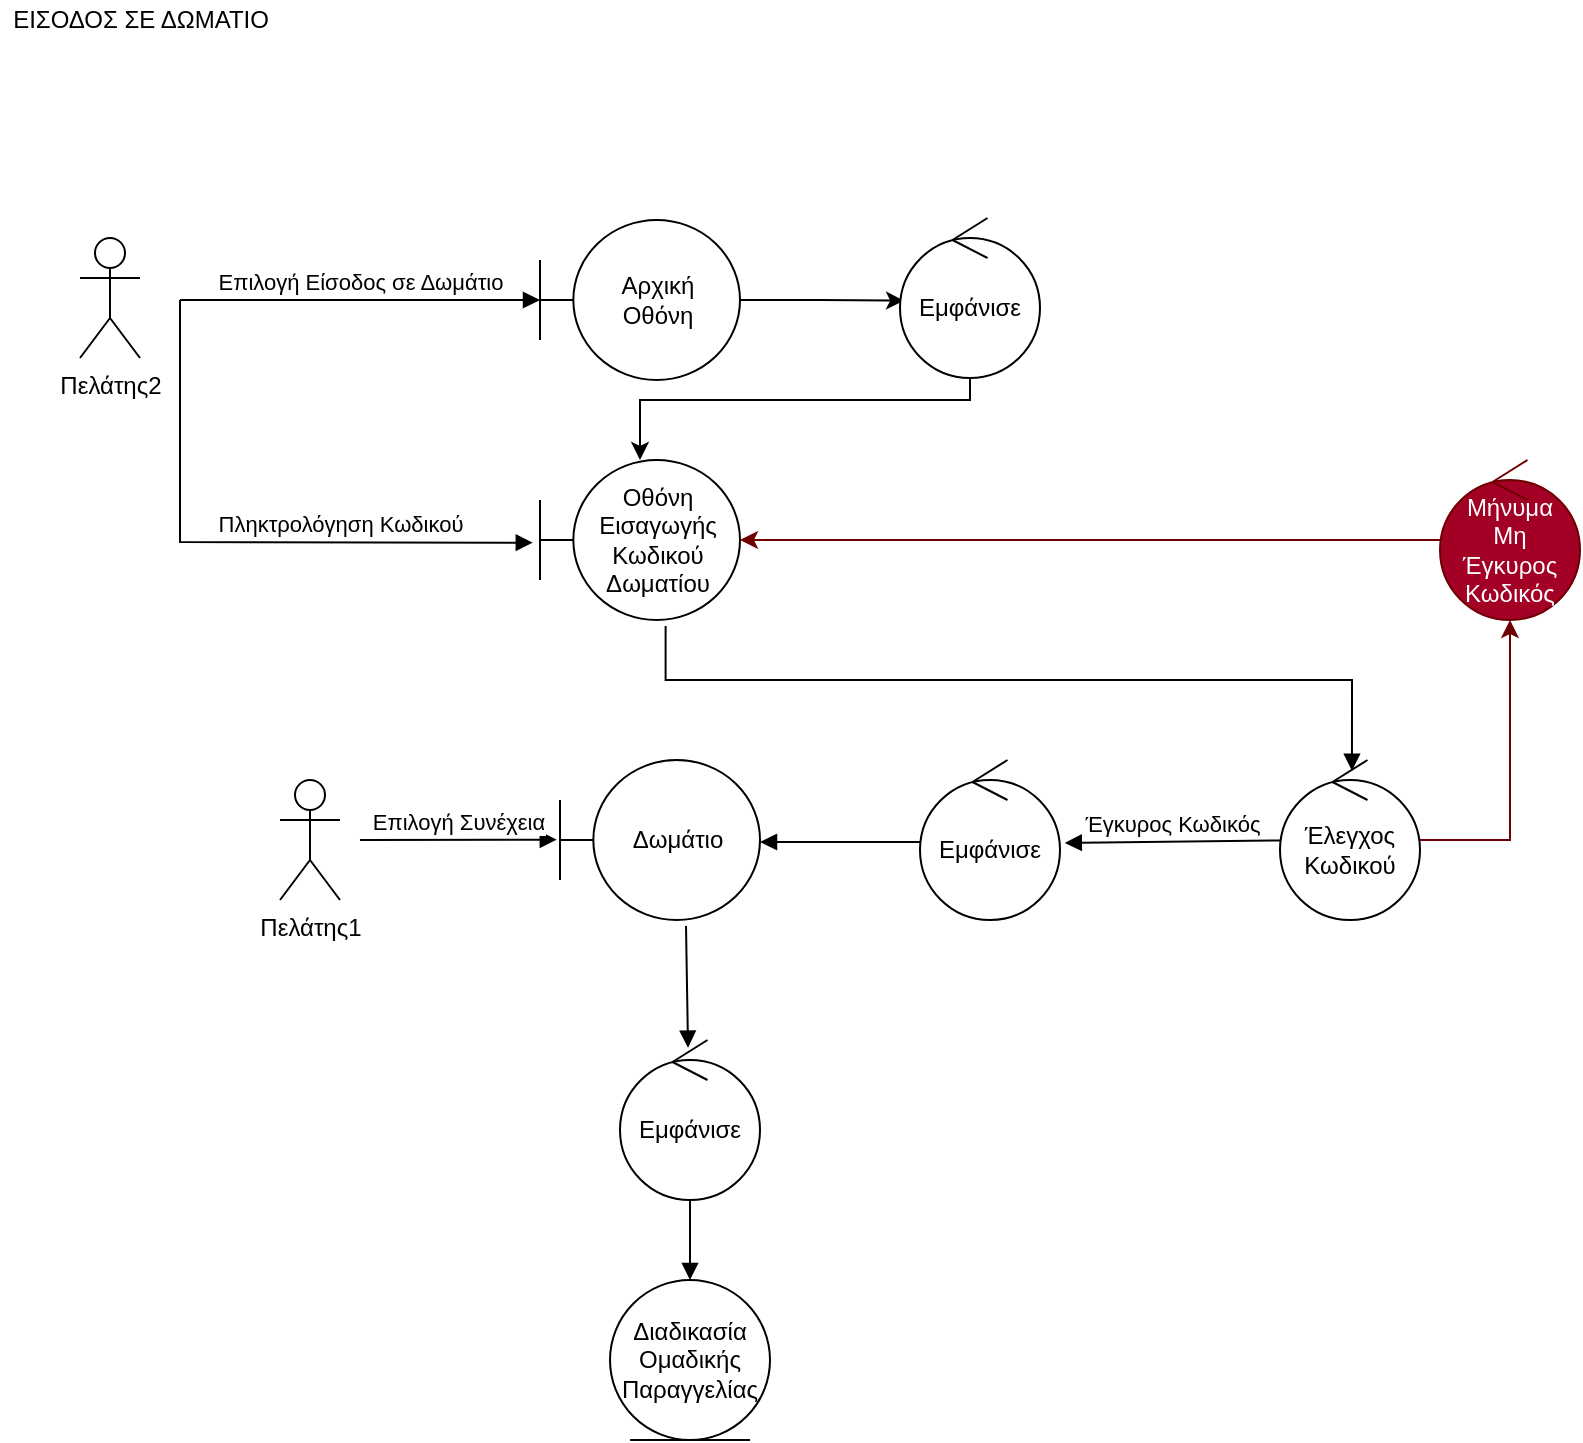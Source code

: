 <mxfile version="17.4.6" type="device"><diagram id="_NEF_zK0TXl3RWh3A6Ux" name="Page-1"><mxGraphModel dx="1038" dy="579" grid="1" gridSize="10" guides="1" tooltips="1" connect="1" arrows="1" fold="1" page="1" pageScale="1" pageWidth="850" pageHeight="1100" math="0" shadow="0"><root><mxCell id="0"/><mxCell id="1" parent="0"/><mxCell id="AhgZuciwFN7RfUi8GuJU-32" value="Πελάτης2" style="shape=umlActor;verticalLabelPosition=bottom;verticalAlign=top;html=1;" parent="1" vertex="1"><mxGeometry x="160" y="199" width="30" height="60" as="geometry"/></mxCell><mxCell id="AhgZuciwFN7RfUi8GuJU-33" value="ΕΙΣΟΔΟΣ ΣΕ ΔΩΜΑΤΙΟ" style="text;html=1;align=center;verticalAlign=middle;resizable=0;points=[];autosize=1;strokeColor=none;fillColor=none;" parent="1" vertex="1"><mxGeometry x="120" y="80" width="140" height="20" as="geometry"/></mxCell><mxCell id="AhgZuciwFN7RfUi8GuJU-34" value="Οθόνη Εισαγωγής Κωδικού Δωματίου" style="shape=umlBoundary;whiteSpace=wrap;html=1;" parent="1" vertex="1"><mxGeometry x="390" y="310" width="100" height="80" as="geometry"/></mxCell><mxCell id="AhgZuciwFN7RfUi8GuJU-35" value="Επιλογή Είσοδος σε Δωμάτιο" style="html=1;verticalAlign=bottom;endArrow=block;rounded=0;" parent="1" target="AhgZuciwFN7RfUi8GuJU-37" edge="1"><mxGeometry width="80" relative="1" as="geometry"><mxPoint x="210" y="230" as="sourcePoint"/><mxPoint x="440" y="230" as="targetPoint"/></mxGeometry></mxCell><mxCell id="AhgZuciwFN7RfUi8GuJU-36" style="edgeStyle=orthogonalEdgeStyle;rounded=0;orthogonalLoop=1;jettySize=auto;html=1;entryX=0.029;entryY=0.517;entryDx=0;entryDy=0;entryPerimeter=0;" parent="1" source="AhgZuciwFN7RfUi8GuJU-37" target="AhgZuciwFN7RfUi8GuJU-38" edge="1"><mxGeometry relative="1" as="geometry"/></mxCell><mxCell id="AhgZuciwFN7RfUi8GuJU-37" value="Αρχική&lt;br&gt;Οθόνη" style="shape=umlBoundary;whiteSpace=wrap;html=1;" parent="1" vertex="1"><mxGeometry x="390" y="190" width="100" height="80" as="geometry"/></mxCell><mxCell id="AhgZuciwFN7RfUi8GuJU-59" style="edgeStyle=orthogonalEdgeStyle;rounded=0;orthogonalLoop=1;jettySize=auto;html=1;" parent="1" source="AhgZuciwFN7RfUi8GuJU-38" target="AhgZuciwFN7RfUi8GuJU-34" edge="1"><mxGeometry relative="1" as="geometry"><Array as="points"><mxPoint x="605" y="280"/><mxPoint x="440" y="280"/></Array></mxGeometry></mxCell><mxCell id="AhgZuciwFN7RfUi8GuJU-38" value="Εμφάνισε" style="ellipse;shape=umlControl;whiteSpace=wrap;html=1;" parent="1" vertex="1"><mxGeometry x="570" y="189" width="70" height="80" as="geometry"/></mxCell><mxCell id="AhgZuciwFN7RfUi8GuJU-39" value="Πληκτρολόγηση Κωδικού" style="html=1;verticalAlign=bottom;endArrow=block;rounded=0;entryX=-0.036;entryY=0.517;entryDx=0;entryDy=0;entryPerimeter=0;" parent="1" target="AhgZuciwFN7RfUi8GuJU-34" edge="1"><mxGeometry x="0.352" width="80" relative="1" as="geometry"><mxPoint x="210" y="230" as="sourcePoint"/><mxPoint x="540" y="260" as="targetPoint"/><Array as="points"><mxPoint x="210" y="351"/></Array><mxPoint as="offset"/></mxGeometry></mxCell><mxCell id="AhgZuciwFN7RfUi8GuJU-61" style="edgeStyle=orthogonalEdgeStyle;rounded=0;orthogonalLoop=1;jettySize=auto;html=1;fillColor=#a20025;strokeColor=#6F0000;" parent="1" source="AhgZuciwFN7RfUi8GuJU-40" target="AhgZuciwFN7RfUi8GuJU-52" edge="1"><mxGeometry relative="1" as="geometry"/></mxCell><mxCell id="AhgZuciwFN7RfUi8GuJU-40" value="Έλεγχος Κωδικού" style="ellipse;shape=umlControl;whiteSpace=wrap;html=1;" parent="1" vertex="1"><mxGeometry x="760" y="460" width="70" height="80" as="geometry"/></mxCell><mxCell id="AhgZuciwFN7RfUi8GuJU-41" value="" style="html=1;verticalAlign=bottom;endArrow=block;rounded=0;exitX=0.628;exitY=1.038;exitDx=0;exitDy=0;exitPerimeter=0;entryX=0.514;entryY=0.067;entryDx=0;entryDy=0;entryPerimeter=0;edgeStyle=orthogonalEdgeStyle;" parent="1" source="AhgZuciwFN7RfUi8GuJU-34" target="AhgZuciwFN7RfUi8GuJU-40" edge="1"><mxGeometry width="80" relative="1" as="geometry"><mxPoint x="460" y="260" as="sourcePoint"/><mxPoint x="540" y="260" as="targetPoint"/><Array as="points"><mxPoint x="453" y="420"/><mxPoint x="796" y="420"/></Array></mxGeometry></mxCell><mxCell id="AhgZuciwFN7RfUi8GuJU-42" value="Εμφάνισε" style="ellipse;shape=umlControl;whiteSpace=wrap;html=1;" parent="1" vertex="1"><mxGeometry x="580" y="460" width="70" height="80" as="geometry"/></mxCell><mxCell id="AhgZuciwFN7RfUi8GuJU-43" value="Έγκυρος Κωδικός" style="html=1;verticalAlign=bottom;endArrow=block;rounded=0;entryX=1.034;entryY=0.518;entryDx=0;entryDy=0;entryPerimeter=0;" parent="1" source="AhgZuciwFN7RfUi8GuJU-40" target="AhgZuciwFN7RfUi8GuJU-42" edge="1"><mxGeometry width="80" relative="1" as="geometry"><mxPoint x="470" y="500" as="sourcePoint"/><mxPoint x="550" y="500" as="targetPoint"/></mxGeometry></mxCell><mxCell id="AhgZuciwFN7RfUi8GuJU-44" value="Δωμάτιο" style="shape=umlBoundary;whiteSpace=wrap;html=1;" parent="1" vertex="1"><mxGeometry x="400" y="460" width="100" height="80" as="geometry"/></mxCell><mxCell id="AhgZuciwFN7RfUi8GuJU-45" value="" style="html=1;verticalAlign=bottom;endArrow=block;rounded=0;" parent="1" edge="1"><mxGeometry width="80" relative="1" as="geometry"><mxPoint x="580" y="501" as="sourcePoint"/><mxPoint x="500" y="501" as="targetPoint"/></mxGeometry></mxCell><mxCell id="AhgZuciwFN7RfUi8GuJU-46" value="Πελάτης1" style="shape=umlActor;verticalLabelPosition=bottom;verticalAlign=top;html=1;" parent="1" vertex="1"><mxGeometry x="260" y="470" width="30" height="60" as="geometry"/></mxCell><mxCell id="AhgZuciwFN7RfUi8GuJU-47" value="Επιλογή Συνέχεια" style="html=1;verticalAlign=bottom;endArrow=block;rounded=0;entryX=-0.016;entryY=0.498;entryDx=0;entryDy=0;entryPerimeter=0;" parent="1" target="AhgZuciwFN7RfUi8GuJU-44" edge="1"><mxGeometry width="80" relative="1" as="geometry"><mxPoint x="300" y="500" as="sourcePoint"/><mxPoint x="550" y="530" as="targetPoint"/></mxGeometry></mxCell><mxCell id="AhgZuciwFN7RfUi8GuJU-48" value="Εμφάνισε" style="ellipse;shape=umlControl;whiteSpace=wrap;html=1;" parent="1" vertex="1"><mxGeometry x="430" y="600" width="70" height="80" as="geometry"/></mxCell><mxCell id="AhgZuciwFN7RfUi8GuJU-49" value="" style="html=1;verticalAlign=bottom;endArrow=block;rounded=0;entryX=0.486;entryY=0.048;entryDx=0;entryDy=0;entryPerimeter=0;" parent="1" target="AhgZuciwFN7RfUi8GuJU-48" edge="1"><mxGeometry width="80" relative="1" as="geometry"><mxPoint x="463" y="543" as="sourcePoint"/><mxPoint x="550" y="530" as="targetPoint"/></mxGeometry></mxCell><mxCell id="AhgZuciwFN7RfUi8GuJU-50" value="Διαδικασία Ομαδικής Παραγγελίας" style="ellipse;shape=umlEntity;whiteSpace=wrap;html=1;" parent="1" vertex="1"><mxGeometry x="425" y="720" width="80" height="80" as="geometry"/></mxCell><mxCell id="AhgZuciwFN7RfUi8GuJU-51" value="" style="html=1;verticalAlign=bottom;endArrow=block;rounded=0;" parent="1" target="AhgZuciwFN7RfUi8GuJU-50" edge="1"><mxGeometry width="80" relative="1" as="geometry"><mxPoint x="465" y="680" as="sourcePoint"/><mxPoint x="474.02" y="613.84" as="targetPoint"/></mxGeometry></mxCell><mxCell id="AhgZuciwFN7RfUi8GuJU-62" style="edgeStyle=orthogonalEdgeStyle;rounded=0;orthogonalLoop=1;jettySize=auto;html=1;fillColor=#a20025;strokeColor=#6F0000;" parent="1" source="AhgZuciwFN7RfUi8GuJU-52" target="AhgZuciwFN7RfUi8GuJU-34" edge="1"><mxGeometry relative="1" as="geometry"/></mxCell><mxCell id="AhgZuciwFN7RfUi8GuJU-52" value="Μήνυμα&lt;br&gt;Μη&lt;br&gt;Έγκυρος&lt;br&gt;Κωδικός" style="ellipse;shape=umlControl;whiteSpace=wrap;html=1;fillColor=#a20025;strokeColor=#6F0000;fontColor=#ffffff;" parent="1" vertex="1"><mxGeometry x="840" y="310" width="70" height="80" as="geometry"/></mxCell></root></mxGraphModel></diagram></mxfile>